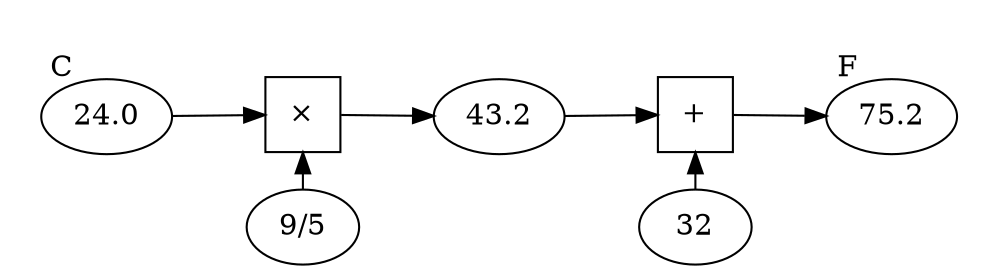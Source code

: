 digraph c2f {
    graph [rankdir=LR];
    subgraph cluster_1 {
        graph [style=invis];
        c [label=24.0];
        times [label=×,shape=square];
        m [label=43.2];
        plus [label="+",shape=square];
        f [label=75.2];
    }
    nf [label="9/5"];
    tt [label=32];
    c -> times;
    nf -> times;
    times -> m;
    m -> plus;
    tt -> plus;
    plus -> f;
    c -> nf [style=invis];
    nf -> m [style=invis];
    m -> tt [style=invis];
    tt -> f [style=invis];
    c -> c [xlabel=C
           ,penwidth=0
           ,dir=none];
    f -> f [xlabel=F
           ,penwidth=0
           ,dir=none];
}